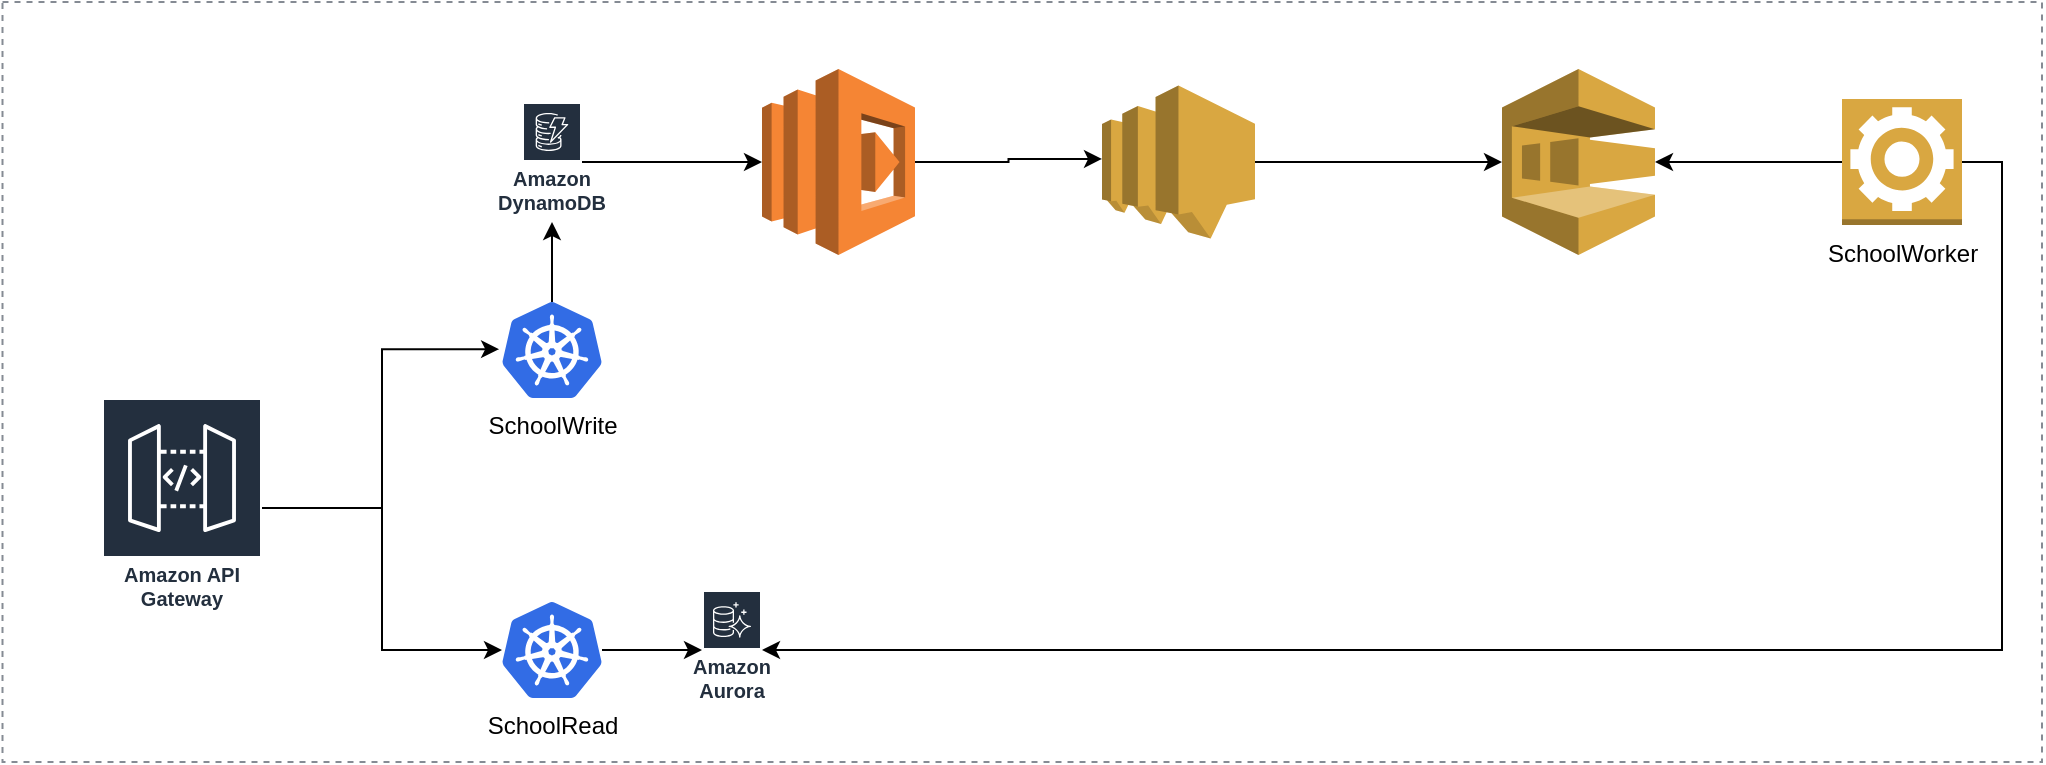 <mxfile version="22.0.8" type="github">
  <diagram name="Página-1" id="LxBYc_bBFRWbKuhiBktm">
    <mxGraphModel dx="2549" dy="626" grid="1" gridSize="10" guides="1" tooltips="1" connect="1" arrows="1" fold="1" page="1" pageScale="1" pageWidth="827" pageHeight="1169" math="0" shadow="0">
      <root>
        <mxCell id="0" />
        <mxCell id="1" parent="0" />
        <mxCell id="_rTBFIyR8MyyriQOeDCT-149" value="" style="outlineConnect=0;gradientColor=none;html=1;whiteSpace=wrap;fontSize=12;fontStyle=0;strokeColor=#858B94;fillColor=none;verticalAlign=top;align=center;fontColor=#858B94;dashed=1;spacingTop=3;" vertex="1" parent="1">
          <mxGeometry x="-119.75" y="590" width="1019.75" height="380" as="geometry" />
        </mxCell>
        <mxCell id="_rTBFIyR8MyyriQOeDCT-132" value="SchoolWrite" style="image;sketch=0;aspect=fixed;html=1;points=[];align=center;fontSize=12;image=img/lib/mscae/Kubernetes.svg;" vertex="1" parent="1">
          <mxGeometry x="130" y="740" width="50" height="48" as="geometry" />
        </mxCell>
        <mxCell id="_rTBFIyR8MyyriQOeDCT-133" value="SchoolRead" style="image;sketch=0;aspect=fixed;html=1;points=[];align=center;fontSize=12;image=img/lib/mscae/Kubernetes.svg;" vertex="1" parent="1">
          <mxGeometry x="130" y="890" width="50" height="48" as="geometry" />
        </mxCell>
        <mxCell id="_rTBFIyR8MyyriQOeDCT-134" style="edgeStyle=orthogonalEdgeStyle;rounded=0;orthogonalLoop=1;jettySize=auto;html=1;" edge="1" parent="1" source="_rTBFIyR8MyyriQOeDCT-135" target="_rTBFIyR8MyyriQOeDCT-133">
          <mxGeometry relative="1" as="geometry" />
        </mxCell>
        <mxCell id="_rTBFIyR8MyyriQOeDCT-135" value="Amazon API Gateway" style="sketch=0;outlineConnect=0;fontColor=#232F3E;gradientColor=none;strokeColor=#ffffff;fillColor=#232F3E;dashed=0;verticalLabelPosition=middle;verticalAlign=bottom;align=center;html=1;whiteSpace=wrap;fontSize=10;fontStyle=1;spacing=3;shape=mxgraph.aws4.productIcon;prIcon=mxgraph.aws4.api_gateway;" vertex="1" parent="1">
          <mxGeometry x="-70" y="788" width="80" height="110" as="geometry" />
        </mxCell>
        <mxCell id="_rTBFIyR8MyyriQOeDCT-136" style="edgeStyle=orthogonalEdgeStyle;rounded=0;orthogonalLoop=1;jettySize=auto;html=1;entryX=-0.029;entryY=0.491;entryDx=0;entryDy=0;entryPerimeter=0;" edge="1" parent="1" source="_rTBFIyR8MyyriQOeDCT-135" target="_rTBFIyR8MyyriQOeDCT-132">
          <mxGeometry relative="1" as="geometry" />
        </mxCell>
        <mxCell id="_rTBFIyR8MyyriQOeDCT-137" value="Amazon DynamoDB" style="sketch=0;outlineConnect=0;fontColor=#232F3E;gradientColor=none;strokeColor=#ffffff;fillColor=#232F3E;dashed=0;verticalLabelPosition=middle;verticalAlign=bottom;align=center;html=1;whiteSpace=wrap;fontSize=10;fontStyle=1;spacing=3;shape=mxgraph.aws4.productIcon;prIcon=mxgraph.aws4.dynamodb;" vertex="1" parent="1">
          <mxGeometry x="140" y="640" width="30" height="60" as="geometry" />
        </mxCell>
        <mxCell id="_rTBFIyR8MyyriQOeDCT-138" style="edgeStyle=orthogonalEdgeStyle;rounded=0;orthogonalLoop=1;jettySize=auto;html=1;" edge="1" parent="1" source="_rTBFIyR8MyyriQOeDCT-132" target="_rTBFIyR8MyyriQOeDCT-137">
          <mxGeometry relative="1" as="geometry" />
        </mxCell>
        <mxCell id="_rTBFIyR8MyyriQOeDCT-139" value="Amazon&#xa;Aurora" style="sketch=0;outlineConnect=0;fontColor=#232F3E;gradientColor=none;strokeColor=#ffffff;fillColor=#232F3E;dashed=0;verticalLabelPosition=middle;verticalAlign=bottom;align=center;html=1;whiteSpace=wrap;fontSize=10;fontStyle=1;spacing=3;shape=mxgraph.aws4.productIcon;prIcon=mxgraph.aws4.aurora;" vertex="1" parent="1">
          <mxGeometry x="230" y="884" width="30" height="60" as="geometry" />
        </mxCell>
        <mxCell id="_rTBFIyR8MyyriQOeDCT-148" style="edgeStyle=orthogonalEdgeStyle;rounded=0;orthogonalLoop=1;jettySize=auto;html=1;" edge="1" parent="1" source="_rTBFIyR8MyyriQOeDCT-133" target="_rTBFIyR8MyyriQOeDCT-139">
          <mxGeometry relative="1" as="geometry" />
        </mxCell>
        <mxCell id="_rTBFIyR8MyyriQOeDCT-150" value="" style="outlineConnect=0;dashed=0;verticalLabelPosition=bottom;verticalAlign=top;align=center;html=1;shape=mxgraph.aws3.lambda;fillColor=#F58534;gradientColor=none;" vertex="1" parent="1">
          <mxGeometry x="260" y="623.5" width="76.5" height="93" as="geometry" />
        </mxCell>
        <mxCell id="_rTBFIyR8MyyriQOeDCT-151" style="edgeStyle=orthogonalEdgeStyle;rounded=0;orthogonalLoop=1;jettySize=auto;html=1;entryX=0;entryY=0.5;entryDx=0;entryDy=0;entryPerimeter=0;" edge="1" parent="1" source="_rTBFIyR8MyyriQOeDCT-137" target="_rTBFIyR8MyyriQOeDCT-150">
          <mxGeometry relative="1" as="geometry" />
        </mxCell>
        <mxCell id="_rTBFIyR8MyyriQOeDCT-154" value="" style="outlineConnect=0;dashed=0;verticalLabelPosition=bottom;verticalAlign=top;align=center;html=1;shape=mxgraph.aws3.sns;fillColor=#D9A741;gradientColor=none;" vertex="1" parent="1">
          <mxGeometry x="430" y="631.75" width="76.5" height="76.5" as="geometry" />
        </mxCell>
        <mxCell id="_rTBFIyR8MyyriQOeDCT-155" value="" style="outlineConnect=0;dashed=0;verticalLabelPosition=bottom;verticalAlign=top;align=center;html=1;shape=mxgraph.aws3.sqs;fillColor=#D9A741;gradientColor=none;" vertex="1" parent="1">
          <mxGeometry x="630" y="623.5" width="76.5" height="93" as="geometry" />
        </mxCell>
        <mxCell id="_rTBFIyR8MyyriQOeDCT-156" style="edgeStyle=orthogonalEdgeStyle;rounded=0;orthogonalLoop=1;jettySize=auto;html=1;entryX=0;entryY=0.5;entryDx=0;entryDy=0;entryPerimeter=0;" edge="1" parent="1" source="_rTBFIyR8MyyriQOeDCT-154" target="_rTBFIyR8MyyriQOeDCT-155">
          <mxGeometry relative="1" as="geometry" />
        </mxCell>
        <mxCell id="_rTBFIyR8MyyriQOeDCT-157" style="edgeStyle=orthogonalEdgeStyle;rounded=0;orthogonalLoop=1;jettySize=auto;html=1;" edge="1" parent="1" source="_rTBFIyR8MyyriQOeDCT-158" target="_rTBFIyR8MyyriQOeDCT-155">
          <mxGeometry relative="1" as="geometry" />
        </mxCell>
        <mxCell id="_rTBFIyR8MyyriQOeDCT-160" style="edgeStyle=orthogonalEdgeStyle;rounded=0;orthogonalLoop=1;jettySize=auto;html=1;" edge="1" parent="1" source="_rTBFIyR8MyyriQOeDCT-158" target="_rTBFIyR8MyyriQOeDCT-139">
          <mxGeometry relative="1" as="geometry">
            <Array as="points">
              <mxPoint x="880" y="914" />
            </Array>
          </mxGeometry>
        </mxCell>
        <mxCell id="_rTBFIyR8MyyriQOeDCT-158" value="SchoolWorker" style="outlineConnect=0;dashed=0;verticalLabelPosition=bottom;verticalAlign=top;align=center;html=1;shape=mxgraph.aws3.worker;fillColor=#D9A741;gradientColor=none;" vertex="1" parent="1">
          <mxGeometry x="800" y="638.5" width="60" height="63" as="geometry" />
        </mxCell>
        <mxCell id="_rTBFIyR8MyyriQOeDCT-159" style="edgeStyle=orthogonalEdgeStyle;rounded=0;orthogonalLoop=1;jettySize=auto;html=1;entryX=0;entryY=0.48;entryDx=0;entryDy=0;entryPerimeter=0;" edge="1" parent="1" source="_rTBFIyR8MyyriQOeDCT-150" target="_rTBFIyR8MyyriQOeDCT-154">
          <mxGeometry relative="1" as="geometry" />
        </mxCell>
      </root>
    </mxGraphModel>
  </diagram>
</mxfile>
